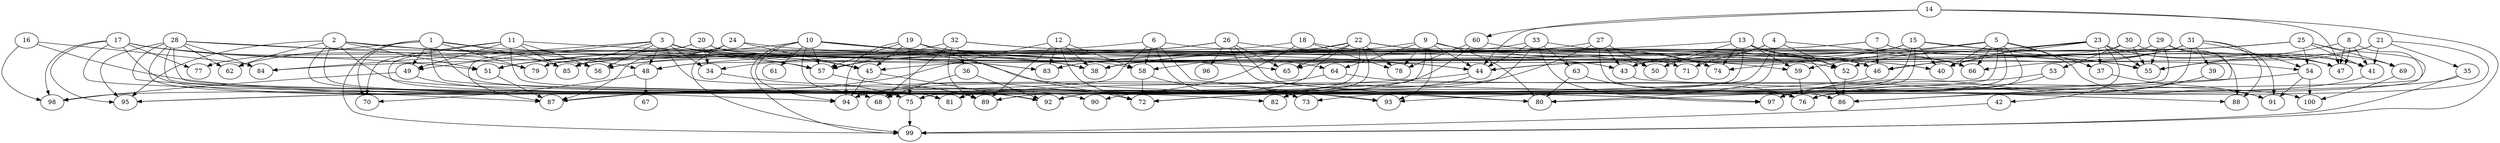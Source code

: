 // DAG automatically generated by daggen at Fri Aug  4 16:35:14 2017
// ./daggen --dot -n 100 --fat 0.8 --regular 0.8 --density 0.2 --jump 4 
digraph G {
  1 [size="14039", alpha="0.14"]
  1 -> 49 [size ="537"]
  1 -> 62 [size ="537"]
  1 -> 70 [size ="537"]
  1 -> 76 [size ="537"]
  1 -> 79 [size ="537"]
  1 -> 82 [size ="537"]
  1 -> 83 [size ="537"]
  1 -> 85 [size ="537"]
  1 -> 99 [size ="537"]
  2 [size="305539", alpha="0.11"]
  2 -> 45 [size ="210"]
  2 -> 48 [size ="210"]
  2 -> 51 [size ="210"]
  2 -> 62 [size ="210"]
  2 -> 68 [size ="210"]
  2 -> 75 [size ="210"]
  2 -> 83 [size ="210"]
  2 -> 95 [size ="210"]
  2 -> 97 [size ="210"]
  3 [size="65945", alpha="0.09"]
  3 -> 34 [size ="210"]
  3 -> 48 [size ="210"]
  3 -> 49 [size ="210"]
  3 -> 54 [size ="210"]
  3 -> 56 [size ="210"]
  3 -> 57 [size ="210"]
  3 -> 58 [size ="210"]
  3 -> 84 [size ="210"]
  3 -> 85 [size ="210"]
  3 -> 97 [size ="210"]
  4 [size="187151", alpha="0.17"]
  4 -> 50 [size ="411"]
  4 -> 52 [size ="411"]
  4 -> 66 [size ="411"]
  4 -> 71 [size ="411"]
  4 -> 72 [size ="411"]
  4 -> 80 [size ="411"]
  5 [size="6520", alpha="0.08"]
  5 -> 37 [size ="411"]
  5 -> 40 [size ="411"]
  5 -> 59 [size ="411"]
  5 -> 66 [size ="411"]
  5 -> 68 [size ="411"]
  5 -> 79 [size ="411"]
  5 -> 82 [size ="411"]
  5 -> 91 [size ="411"]
  5 -> 97 [size ="411"]
  6 [size="50320", alpha="0.02"]
  6 -> 46 [size ="134"]
  6 -> 51 [size ="134"]
  6 -> 58 [size ="134"]
  6 -> 73 [size ="134"]
  6 -> 93 [size ="134"]
  6 -> 95 [size ="134"]
  7 [size="28991", alpha="0.04"]
  7 -> 41 [size ="75"]
  7 -> 46 [size ="75"]
  7 -> 47 [size ="75"]
  7 -> 84 [size ="75"]
  7 -> 85 [size ="75"]
  8 [size="718972", alpha="0.18"]
  8 -> 41 [size ="537"]
  8 -> 47 [size ="537"]
  8 -> 47 [size ="537"]
  8 -> 55 [size ="537"]
  8 -> 75 [size ="537"]
  9 [size="1073742", alpha="0.15"]
  9 -> 38 [size ="839"]
  9 -> 44 [size ="839"]
  9 -> 59 [size ="839"]
  9 -> 64 [size ="839"]
  9 -> 78 [size ="839"]
  9 -> 80 [size ="839"]
  9 -> 89 [size ="839"]
  9 -> 93 [size ="839"]
  10 [size="782758", alpha="0.06"]
  10 -> 38 [size ="679"]
  10 -> 43 [size ="679"]
  10 -> 44 [size ="679"]
  10 -> 51 [size ="679"]
  10 -> 57 [size ="679"]
  10 -> 61 [size ="679"]
  10 -> 80 [size ="679"]
  10 -> 81 [size ="679"]
  10 -> 94 [size ="679"]
  10 -> 99 [size ="679"]
  11 [size="2595", alpha="0.12"]
  11 -> 38 [size ="75"]
  11 -> 49 [size ="75"]
  11 -> 56 [size ="75"]
  11 -> 70 [size ="75"]
  11 -> 75 [size ="75"]
  11 -> 76 [size ="75"]
  11 -> 85 [size ="75"]
  12 [size="1905", alpha="0.06"]
  12 -> 38 [size ="134"]
  12 -> 58 [size ="134"]
  12 -> 72 [size ="134"]
  12 -> 83 [size ="134"]
  12 -> 87 [size ="134"]
  12 -> 89 [size ="134"]
  13 [size="12209", alpha="0.17"]
  13 -> 38 [size ="302"]
  13 -> 46 [size ="302"]
  13 -> 50 [size ="302"]
  13 -> 52 [size ="302"]
  13 -> 59 [size ="302"]
  13 -> 74 [size ="302"]
  13 -> 86 [size ="302"]
  13 -> 92 [size ="302"]
  14 [size="11806", alpha="0.07"]
  14 -> 44 [size ="411"]
  14 -> 47 [size ="411"]
  14 -> 60 [size ="411"]
  14 -> 99 [size ="411"]
  15 [size="629593", alpha="0.15"]
  15 -> 40 [size ="411"]
  15 -> 43 [size ="411"]
  15 -> 44 [size ="411"]
  15 -> 45 [size ="411"]
  15 -> 47 [size ="411"]
  15 -> 55 [size ="411"]
  15 -> 80 [size ="411"]
  15 -> 90 [size ="411"]
  16 [size="37684", alpha="0.09"]
  16 -> 84 [size ="679"]
  16 -> 93 [size ="679"]
  16 -> 98 [size ="679"]
  17 [size="549756", alpha="0.18"]
  17 -> 51 [size ="537"]
  17 -> 57 [size ="537"]
  17 -> 77 [size ="537"]
  17 -> 79 [size ="537"]
  17 -> 81 [size ="537"]
  17 -> 94 [size ="537"]
  17 -> 95 [size ="537"]
  17 -> 98 [size ="537"]
  18 [size="368293", alpha="0.05"]
  18 -> 71 [size ="411"]
  18 -> 78 [size ="411"]
  18 -> 85 [size ="411"]
  18 -> 94 [size ="411"]
  19 [size="49688", alpha="0.16"]
  19 -> 45 [size ="210"]
  19 -> 55 [size ="210"]
  19 -> 57 [size ="210"]
  19 -> 64 [size ="210"]
  19 -> 72 [size ="210"]
  19 -> 75 [size ="210"]
  19 -> 94 [size ="210"]
  20 [size="7020", alpha="0.00"]
  20 -> 34 [size ="210"]
  20 -> 44 [size ="210"]
  20 -> 65 [size ="210"]
  20 -> 77 [size ="210"]
  20 -> 87 [size ="210"]
  21 [size="337841", alpha="0.06"]
  21 -> 35 [size ="411"]
  21 -> 41 [size ="411"]
  21 -> 55 [size ="411"]
  21 -> 66 [size ="411"]
  21 -> 76 [size ="411"]
  22 [size="204496", alpha="0.18"]
  22 -> 40 [size ="134"]
  22 -> 57 [size ="134"]
  22 -> 58 [size ="134"]
  22 -> 65 [size ="134"]
  22 -> 74 [size ="134"]
  22 -> 78 [size ="134"]
  22 -> 81 [size ="134"]
  22 -> 89 [size ="134"]
  22 -> 92 [size ="134"]
  23 [size="231928", alpha="0.19"]
  23 -> 37 [size ="302"]
  23 -> 40 [size ="302"]
  23 -> 41 [size ="302"]
  23 -> 42 [size ="302"]
  23 -> 46 [size ="302"]
  23 -> 47 [size ="302"]
  23 -> 55 [size ="302"]
  23 -> 56 [size ="302"]
  23 -> 74 [size ="302"]
  24 [size="23652", alpha="0.04"]
  24 -> 43 [size ="75"]
  24 -> 45 [size ="75"]
  24 -> 51 [size ="75"]
  24 -> 87 [size ="75"]
  24 -> 99 [size ="75"]
  25 [size="154505", alpha="0.11"]
  25 -> 41 [size ="302"]
  25 -> 43 [size ="302"]
  25 -> 54 [size ="302"]
  25 -> 69 [size ="302"]
  25 -> 83 [size ="302"]
  25 -> 86 [size ="302"]
  26 [size="8590", alpha="0.12"]
  26 -> 34 [size ="34"]
  26 -> 48 [size ="34"]
  26 -> 50 [size ="34"]
  26 -> 65 [size ="34"]
  26 -> 79 [size ="34"]
  26 -> 80 [size ="34"]
  26 -> 86 [size ="34"]
  26 -> 96 [size ="34"]
  27 [size="27654", alpha="0.11"]
  27 -> 43 [size ="839"]
  27 -> 50 [size ="839"]
  27 -> 56 [size ="839"]
  27 -> 86 [size ="839"]
  27 -> 98 [size ="839"]
  28 [size="20887", alpha="0.08"]
  28 -> 38 [size ="537"]
  28 -> 56 [size ="537"]
  28 -> 62 [size ="537"]
  28 -> 68 [size ="537"]
  28 -> 84 [size ="537"]
  28 -> 87 [size ="537"]
  28 -> 89 [size ="537"]
  28 -> 92 [size ="537"]
  28 -> 95 [size ="537"]
  29 [size="28991", alpha="0.02"]
  29 -> 44 [size ="75"]
  29 -> 55 [size ="75"]
  29 -> 65 [size ="75"]
  29 -> 69 [size ="75"]
  29 -> 73 [size ="75"]
  29 -> 86 [size ="75"]
  30 [size="134218", alpha="0.08"]
  30 -> 38 [size ="210"]
  30 -> 53 [size ="210"]
  30 -> 55 [size ="210"]
  30 -> 88 [size ="210"]
  31 [size="8590", alpha="0.05"]
  31 -> 39 [size ="34"]
  31 -> 40 [size ="34"]
  31 -> 46 [size ="34"]
  31 -> 48 [size ="34"]
  31 -> 52 [size ="34"]
  31 -> 54 [size ="34"]
  31 -> 88 [size ="34"]
  31 -> 91 [size ="34"]
  31 -> 97 [size ="34"]
  32 [size="3985", alpha="0.11"]
  32 -> 36 [size ="302"]
  32 -> 40 [size ="302"]
  32 -> 52 [size ="302"]
  32 -> 57 [size ="302"]
  32 -> 68 [size ="302"]
  32 -> 89 [size ="302"]
  33 [size="31096", alpha="0.09"]
  33 -> 44 [size ="537"]
  33 -> 63 [size ="537"]
  33 -> 74 [size ="537"]
  33 -> 83 [size ="537"]
  33 -> 92 [size ="537"]
  33 -> 97 [size ="537"]
  34 [size="368293", alpha="0.17"]
  34 -> 75 [size ="411"]
  35 [size="315913", alpha="0.13"]
  35 -> 93 [size ="537"]
  35 -> 99 [size ="537"]
  36 [size="29654", alpha="0.04"]
  36 -> 68 [size ="537"]
  36 -> 92 [size ="537"]
  37 [size="68719", alpha="0.15"]
  37 -> 91 [size ="134"]
  38 [size="5589", alpha="0.13"]
  39 [size="368293", alpha="0.17"]
  39 -> 76 [size ="411"]
  39 -> 97 [size ="411"]
  40 [size="15372", alpha="0.05"]
  41 [size="782758", alpha="0.19"]
  41 -> 76 [size ="679"]
  42 [size="63931", alpha="0.04"]
  42 -> 99 [size ="134"]
  43 [size="4467", alpha="0.12"]
  43 -> 88 [size ="411"]
  44 [size="134218", alpha="0.07"]
  44 -> 82 [size ="210"]
  44 -> 95 [size ="210"]
  45 [size="35245", alpha="0.18"]
  45 -> 92 [size ="34"]
  45 -> 94 [size ="34"]
  46 [size="5272", alpha="0.16"]
  46 -> 72 [size ="411"]
  47 [size="313972", alpha="0.11"]
  48 [size="22517", alpha="0.09"]
  48 -> 67 [size ="537"]
  48 -> 70 [size ="537"]
  49 [size="23514", alpha="0.10"]
  49 -> 90 [size ="411"]
  49 -> 98 [size ="411"]
  50 [size="7629", alpha="0.12"]
  51 [size="8957", alpha="0.00"]
  51 -> 87 [size ="302"]
  52 [size="28991", alpha="0.11"]
  52 -> 86 [size ="75"]
  53 [size="696020", alpha="0.17"]
  53 -> 81 [size ="537"]
  53 -> 97 [size ="537"]
  54 [size="1073742", alpha="0.17"]
  54 -> 87 [size ="839"]
  54 -> 91 [size ="839"]
  54 -> 100 [size ="839"]
  55 [size="5000", alpha="0.04"]
  56 [size="125098", alpha="0.19"]
  57 [size="7659", alpha="0.02"]
  57 -> 89 [size ="134"]
  58 [size="626752", alpha="0.16"]
  58 -> 72 [size ="537"]
  58 -> 73 [size ="537"]
  59 [size="27118", alpha="0.11"]
  59 -> 76 [size ="34"]
  60 [size="6489", alpha="0.01"]
  60 -> 66 [size ="134"]
  60 -> 75 [size ="134"]
  60 -> 78 [size ="134"]
  61 [size="35882", alpha="0.08"]
  62 [size="549756", alpha="0.11"]
  63 [size="8590", alpha="0.08"]
  63 -> 76 [size ="34"]
  63 -> 80 [size ="34"]
  64 [size="1000", alpha="0.12"]
  64 -> 94 [size ="75"]
  64 -> 100 [size ="75"]
  65 [size="353480", alpha="0.03"]
  66 [size="630", alpha="0.04"]
  67 [size="13155", alpha="0.11"]
  68 [size="68719", alpha="0.17"]
  69 [size="782758", alpha="0.08"]
  69 -> 100 [size ="679"]
  70 [size="549756", alpha="0.11"]
  71 [size="3850", alpha="0.16"]
  72 [size="134218", alpha="0.07"]
  73 [size="8590", alpha="0.15"]
  74 [size="8590", alpha="0.15"]
  75 [size="11553", alpha="0.04"]
  75 -> 99 [size ="411"]
  76 [size="27101", alpha="0.14"]
  77 [size="552985", alpha="0.05"]
  78 [size="18181", alpha="0.06"]
  79 [size="18002", alpha="0.11"]
  80 [size="134218", alpha="0.08"]
  81 [size="2959", alpha="0.11"]
  82 [size="41823", alpha="0.11"]
  83 [size="134218", alpha="0.07"]
  84 [size="231928", alpha="0.12"]
  85 [size="1313", alpha="0.09"]
  86 [size="855906", alpha="0.02"]
  87 [size="1116", alpha="0.10"]
  88 [size="6800", alpha="0.04"]
  89 [size="437978", alpha="0.11"]
  90 [size="8590", alpha="0.10"]
  91 [size="39227", alpha="0.06"]
  92 [size="68719", alpha="0.08"]
  93 [size="8614", alpha="0.16"]
  94 [size="4341", alpha="0.09"]
  95 [size="32559", alpha="0.00"]
  96 [size="368293", alpha="0.10"]
  97 [size="17444", alpha="0.02"]
  98 [size="28668", alpha="0.17"]
  99 [size="47140", alpha="0.07"]
  100 [size="21243", alpha="0.18"]
}
